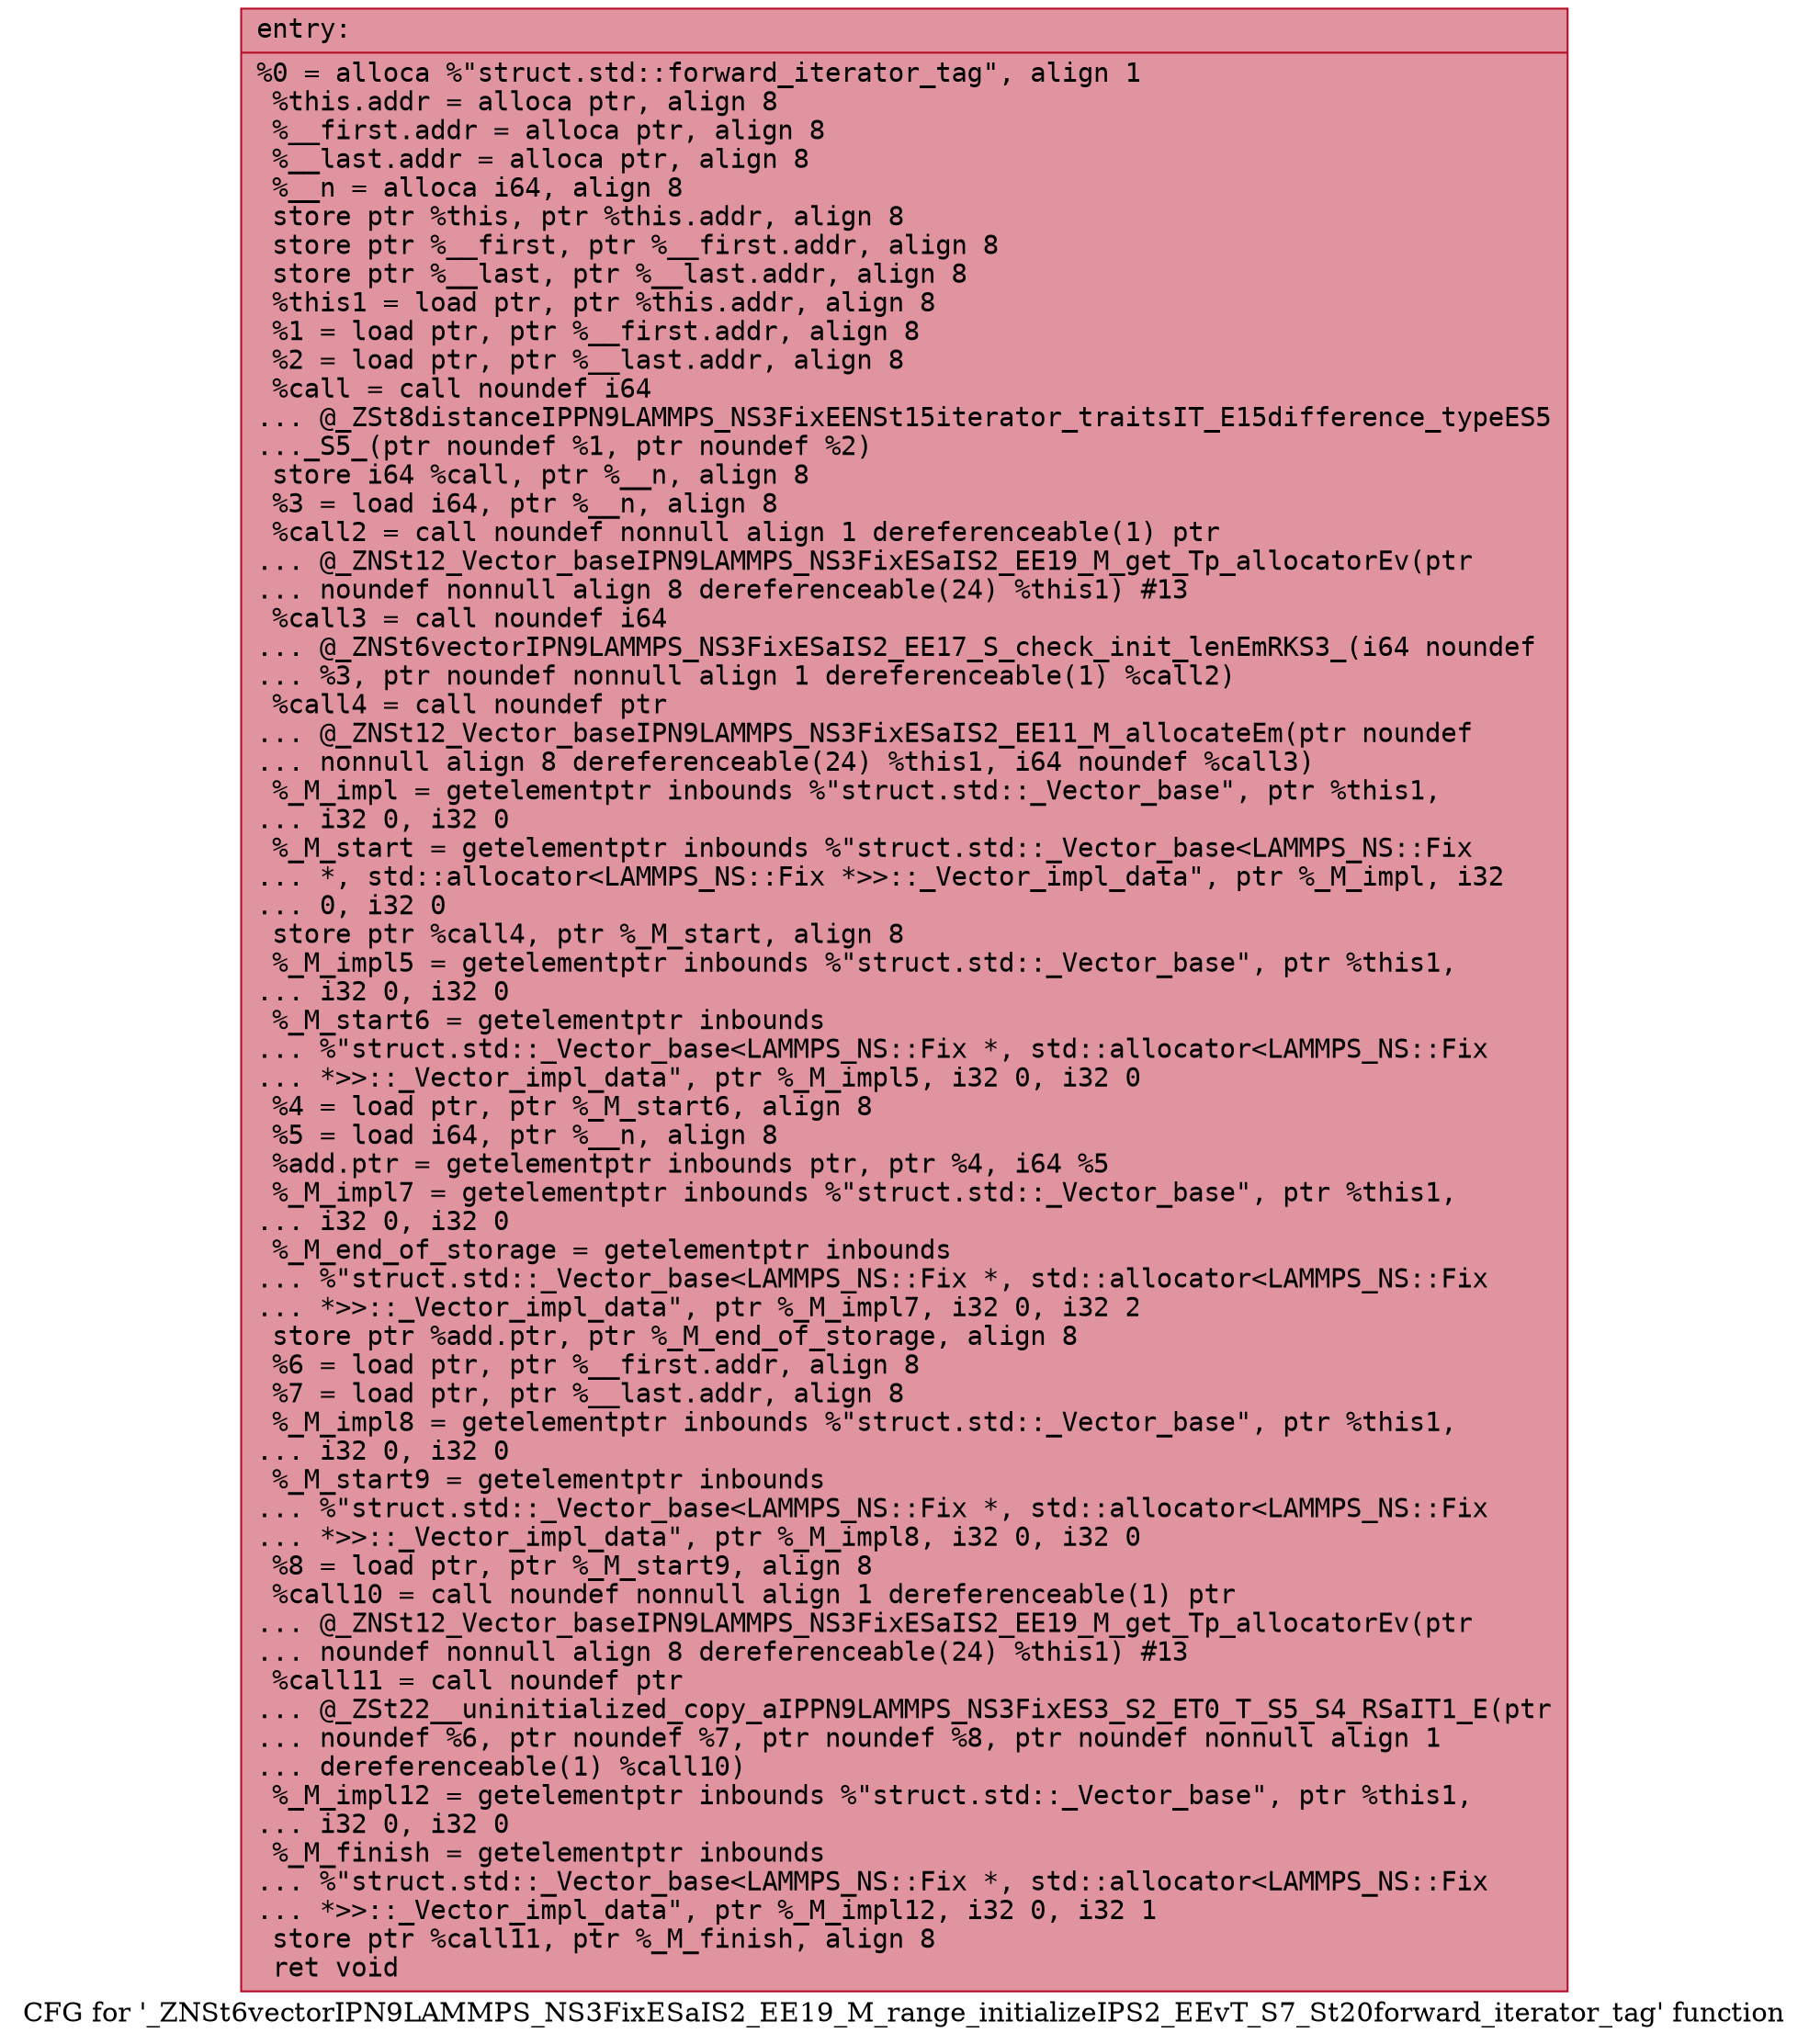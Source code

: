 digraph "CFG for '_ZNSt6vectorIPN9LAMMPS_NS3FixESaIS2_EE19_M_range_initializeIPS2_EEvT_S7_St20forward_iterator_tag' function" {
	label="CFG for '_ZNSt6vectorIPN9LAMMPS_NS3FixESaIS2_EE19_M_range_initializeIPS2_EEvT_S7_St20forward_iterator_tag' function";

	Node0x561f1651a920 [shape=record,color="#b70d28ff", style=filled, fillcolor="#b70d2870" fontname="Courier",label="{entry:\l|  %0 = alloca %\"struct.std::forward_iterator_tag\", align 1\l  %this.addr = alloca ptr, align 8\l  %__first.addr = alloca ptr, align 8\l  %__last.addr = alloca ptr, align 8\l  %__n = alloca i64, align 8\l  store ptr %this, ptr %this.addr, align 8\l  store ptr %__first, ptr %__first.addr, align 8\l  store ptr %__last, ptr %__last.addr, align 8\l  %this1 = load ptr, ptr %this.addr, align 8\l  %1 = load ptr, ptr %__first.addr, align 8\l  %2 = load ptr, ptr %__last.addr, align 8\l  %call = call noundef i64\l... @_ZSt8distanceIPPN9LAMMPS_NS3FixEENSt15iterator_traitsIT_E15difference_typeES5\l..._S5_(ptr noundef %1, ptr noundef %2)\l  store i64 %call, ptr %__n, align 8\l  %3 = load i64, ptr %__n, align 8\l  %call2 = call noundef nonnull align 1 dereferenceable(1) ptr\l... @_ZNSt12_Vector_baseIPN9LAMMPS_NS3FixESaIS2_EE19_M_get_Tp_allocatorEv(ptr\l... noundef nonnull align 8 dereferenceable(24) %this1) #13\l  %call3 = call noundef i64\l... @_ZNSt6vectorIPN9LAMMPS_NS3FixESaIS2_EE17_S_check_init_lenEmRKS3_(i64 noundef\l... %3, ptr noundef nonnull align 1 dereferenceable(1) %call2)\l  %call4 = call noundef ptr\l... @_ZNSt12_Vector_baseIPN9LAMMPS_NS3FixESaIS2_EE11_M_allocateEm(ptr noundef\l... nonnull align 8 dereferenceable(24) %this1, i64 noundef %call3)\l  %_M_impl = getelementptr inbounds %\"struct.std::_Vector_base\", ptr %this1,\l... i32 0, i32 0\l  %_M_start = getelementptr inbounds %\"struct.std::_Vector_base\<LAMMPS_NS::Fix\l... *, std::allocator\<LAMMPS_NS::Fix *\>\>::_Vector_impl_data\", ptr %_M_impl, i32\l... 0, i32 0\l  store ptr %call4, ptr %_M_start, align 8\l  %_M_impl5 = getelementptr inbounds %\"struct.std::_Vector_base\", ptr %this1,\l... i32 0, i32 0\l  %_M_start6 = getelementptr inbounds\l... %\"struct.std::_Vector_base\<LAMMPS_NS::Fix *, std::allocator\<LAMMPS_NS::Fix\l... *\>\>::_Vector_impl_data\", ptr %_M_impl5, i32 0, i32 0\l  %4 = load ptr, ptr %_M_start6, align 8\l  %5 = load i64, ptr %__n, align 8\l  %add.ptr = getelementptr inbounds ptr, ptr %4, i64 %5\l  %_M_impl7 = getelementptr inbounds %\"struct.std::_Vector_base\", ptr %this1,\l... i32 0, i32 0\l  %_M_end_of_storage = getelementptr inbounds\l... %\"struct.std::_Vector_base\<LAMMPS_NS::Fix *, std::allocator\<LAMMPS_NS::Fix\l... *\>\>::_Vector_impl_data\", ptr %_M_impl7, i32 0, i32 2\l  store ptr %add.ptr, ptr %_M_end_of_storage, align 8\l  %6 = load ptr, ptr %__first.addr, align 8\l  %7 = load ptr, ptr %__last.addr, align 8\l  %_M_impl8 = getelementptr inbounds %\"struct.std::_Vector_base\", ptr %this1,\l... i32 0, i32 0\l  %_M_start9 = getelementptr inbounds\l... %\"struct.std::_Vector_base\<LAMMPS_NS::Fix *, std::allocator\<LAMMPS_NS::Fix\l... *\>\>::_Vector_impl_data\", ptr %_M_impl8, i32 0, i32 0\l  %8 = load ptr, ptr %_M_start9, align 8\l  %call10 = call noundef nonnull align 1 dereferenceable(1) ptr\l... @_ZNSt12_Vector_baseIPN9LAMMPS_NS3FixESaIS2_EE19_M_get_Tp_allocatorEv(ptr\l... noundef nonnull align 8 dereferenceable(24) %this1) #13\l  %call11 = call noundef ptr\l... @_ZSt22__uninitialized_copy_aIPPN9LAMMPS_NS3FixES3_S2_ET0_T_S5_S4_RSaIT1_E(ptr\l... noundef %6, ptr noundef %7, ptr noundef %8, ptr noundef nonnull align 1\l... dereferenceable(1) %call10)\l  %_M_impl12 = getelementptr inbounds %\"struct.std::_Vector_base\", ptr %this1,\l... i32 0, i32 0\l  %_M_finish = getelementptr inbounds\l... %\"struct.std::_Vector_base\<LAMMPS_NS::Fix *, std::allocator\<LAMMPS_NS::Fix\l... *\>\>::_Vector_impl_data\", ptr %_M_impl12, i32 0, i32 1\l  store ptr %call11, ptr %_M_finish, align 8\l  ret void\l}"];
}

